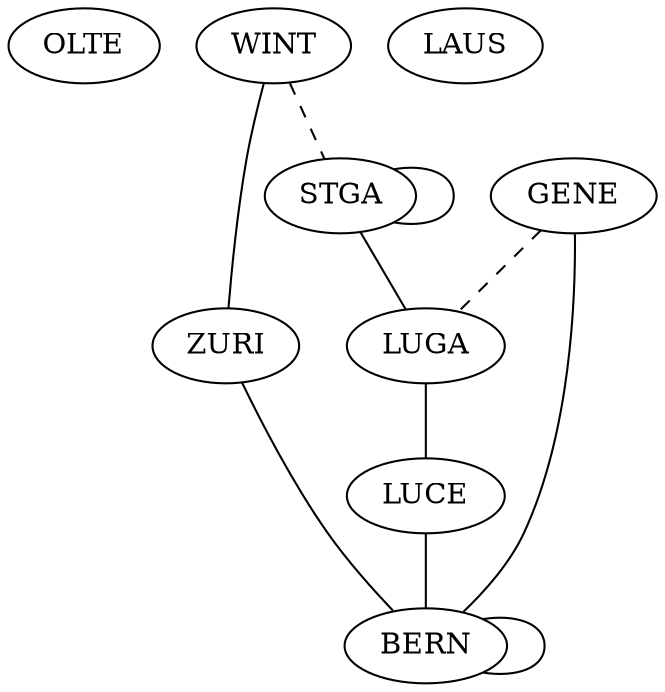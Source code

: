 graph G{
	OLTE [pos="0,0!"];
	WINT [pos="5,0!"];
	ZURI [pos="3,-1!"];
	STGA [pos="6,-1.25!"];
	LUCE [pos="3,-3!"];
	BERN [pos="1,-3.5!"];
	LAUS [pos="-1,-4.5!"];
	GENE [pos="-1.5,-6!"];
	LUGA [pos="3,-5.75!"];
BERN--BERN;
GENE--BERN;
LUCE--BERN;
ZURI--BERN;
WINT--ZURI;
LUGA--LUCE;
STGA--LUGA;
STGA--STGA;

edge[style=dashed];
GENE--LUGA;
WINT--STGA
}
